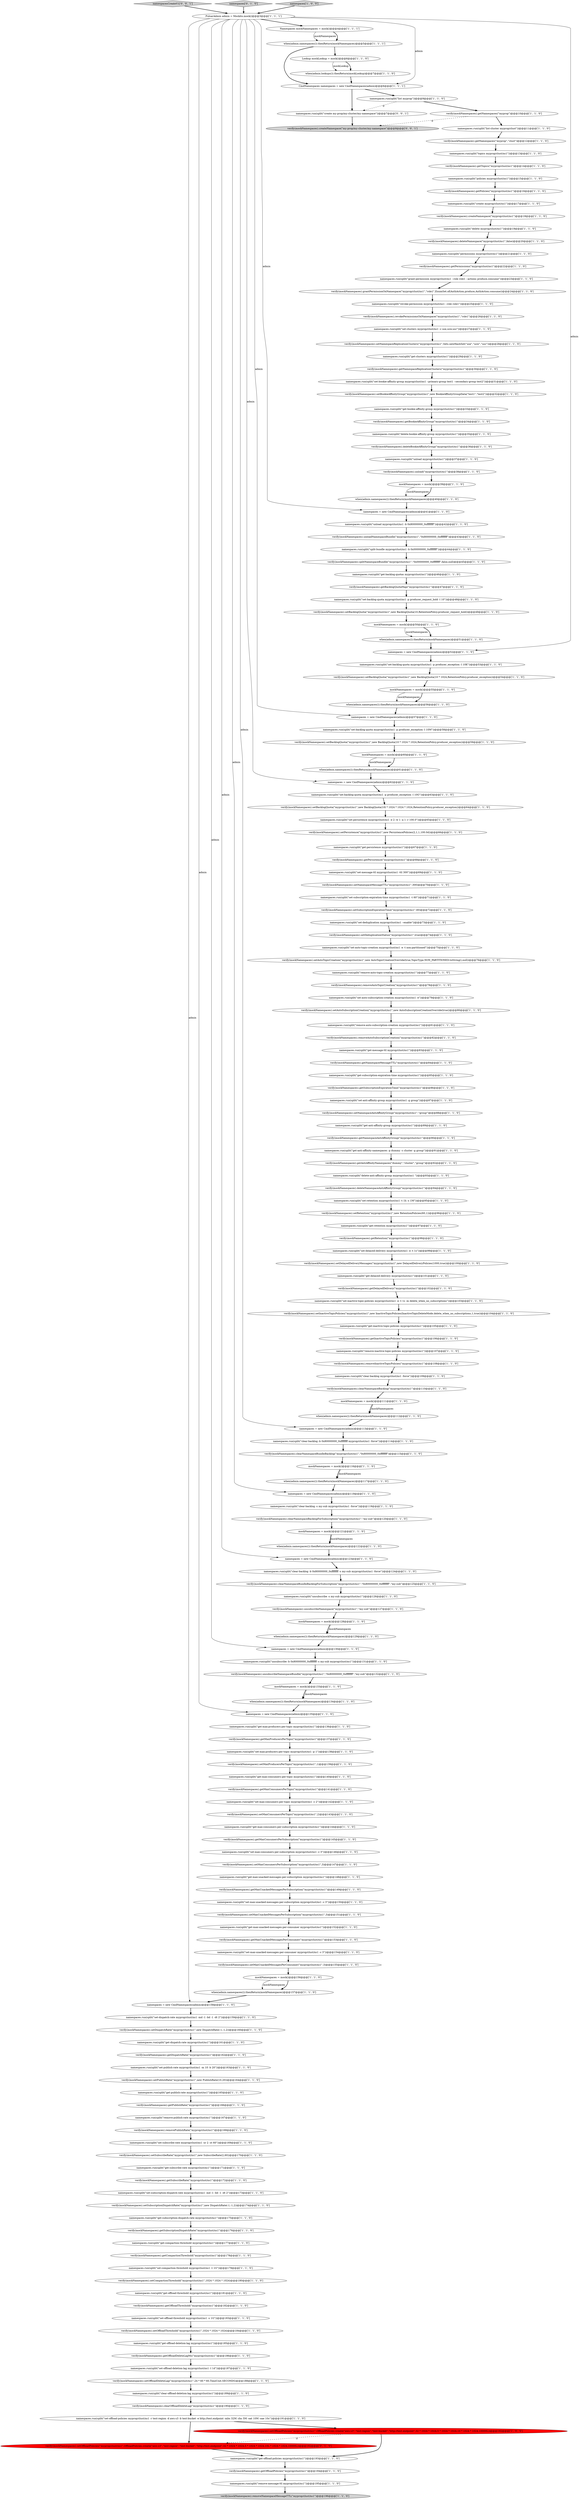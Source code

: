 digraph {
93 [style = filled, label = "verify(mockNamespaces).unsubscribeNamespace(\"myprop/clust/ns1\",\"my-sub\")@@@127@@@['1', '1', '0']", fillcolor = white, shape = ellipse image = "AAA0AAABBB1BBB"];
89 [style = filled, label = "verify(mockNamespaces).clearNamespaceBacklogForSubscription(\"myprop/clust/ns1\",\"my-sub\")@@@120@@@['1', '1', '0']", fillcolor = white, shape = ellipse image = "AAA0AAABBB1BBB"];
177 [style = filled, label = "namespaces.run(split(\"get-dispatch-rate myprop/clust/ns1\"))@@@161@@@['1', '1', '0']", fillcolor = white, shape = ellipse image = "AAA0AAABBB1BBB"];
180 [style = filled, label = "verify(mockNamespaces).setMaxConsumersPerTopic(\"myprop/clust/ns1\",2)@@@143@@@['1', '1', '0']", fillcolor = white, shape = ellipse image = "AAA0AAABBB1BBB"];
78 [style = filled, label = "namespaces.run(split(\"unsubscribe -b 0x80000000_0xffffffff -s my-sub myprop/clust/ns1\"))@@@131@@@['1', '1', '0']", fillcolor = white, shape = ellipse image = "AAA0AAABBB1BBB"];
183 [style = filled, label = "verify(mockNamespaces).clearNamespaceBundleBacklog(\"myprop/clust/ns1\",\"0x80000000_0xffffffff\")@@@115@@@['1', '1', '0']", fillcolor = white, shape = ellipse image = "AAA0AAABBB1BBB"];
66 [style = filled, label = "when(admin.namespaces()).thenReturn(mockNamespaces)@@@5@@@['1', '1', '1']", fillcolor = white, shape = ellipse image = "AAA0AAABBB1BBB"];
189 [style = filled, label = "verify(mockNamespaces).setNamespaceAntiAffinityGroup(\"myprop/clust/ns1\",\"group\")@@@88@@@['1', '1', '0']", fillcolor = white, shape = ellipse image = "AAA0AAABBB1BBB"];
193 [style = filled, label = "namespaces.run(split(\"get-compaction-threshold myprop/clust/ns1\"))@@@177@@@['1', '1', '0']", fillcolor = white, shape = ellipse image = "AAA0AAABBB1BBB"];
95 [style = filled, label = "namespaces.run(split(\"set-persistence myprop/clust/ns1 -e 2 -w 1 -a 1 -r 100.0\"))@@@65@@@['1', '1', '0']", fillcolor = white, shape = ellipse image = "AAA0AAABBB1BBB"];
109 [style = filled, label = "when(admin.namespaces()).thenReturn(mockNamespaces)@@@51@@@['1', '1', '0']", fillcolor = white, shape = ellipse image = "AAA0AAABBB1BBB"];
1 [style = filled, label = "verify(mockNamespaces).getDispatchRate(\"myprop/clust/ns1\")@@@162@@@['1', '1', '0']", fillcolor = white, shape = ellipse image = "AAA0AAABBB1BBB"];
106 [style = filled, label = "namespaces.run(split(\"set-auto-topic-creation myprop/clust/ns1 -e -t non-partitioned\"))@@@75@@@['1', '1', '0']", fillcolor = white, shape = ellipse image = "AAA0AAABBB1BBB"];
138 [style = filled, label = "verify(mockNamespaces).clearNamespaceBacklog(\"myprop/clust/ns1\")@@@110@@@['1', '1', '0']", fillcolor = white, shape = ellipse image = "AAA0AAABBB1BBB"];
154 [style = filled, label = "verify(mockNamespaces).setDispatchRate(\"myprop/clust/ns1\",new DispatchRate(-1,-1,2))@@@160@@@['1', '1', '0']", fillcolor = white, shape = ellipse image = "AAA0AAABBB1BBB"];
39 [style = filled, label = "verify(mockNamespaces).getMaxProducersPerTopic(\"myprop/clust/ns1\")@@@137@@@['1', '1', '0']", fillcolor = white, shape = ellipse image = "AAA0AAABBB1BBB"];
3 [style = filled, label = "verify(mockNamespaces).setNamespaceReplicationClusters(\"myprop/clust/ns1\",Sets.newHashSet(\"use\",\"usw\",\"usc\"))@@@28@@@['1', '1', '0']", fillcolor = white, shape = ellipse image = "AAA0AAABBB1BBB"];
126 [style = filled, label = "verify(mockNamespaces).setMaxUnackedMessagesPerSubscription(\"myprop/clust/ns1\",3)@@@151@@@['1', '1', '0']", fillcolor = white, shape = ellipse image = "AAA0AAABBB1BBB"];
30 [style = filled, label = "namespaces.run(split(\"get-max-consumers-per-subscription myprop/clust/ns1\"))@@@144@@@['1', '1', '0']", fillcolor = white, shape = ellipse image = "AAA0AAABBB1BBB"];
113 [style = filled, label = "PulsarAdmin admin = Mockito.mock()@@@3@@@['1', '1', '1']", fillcolor = white, shape = ellipse image = "AAA0AAABBB1BBB"];
152 [style = filled, label = "when(admin.namespaces()).thenReturn(mockNamespaces)@@@122@@@['1', '1', '0']", fillcolor = white, shape = ellipse image = "AAA0AAABBB1BBB"];
171 [style = filled, label = "verify(mockNamespaces).getAntiAffinityNamespaces(\"dummy\",\"cluster\",\"group\")@@@92@@@['1', '1', '0']", fillcolor = white, shape = ellipse image = "AAA0AAABBB1BBB"];
159 [style = filled, label = "verify(mockNamespaces).setMaxProducersPerTopic(\"myprop/clust/ns1\",1)@@@139@@@['1', '1', '0']", fillcolor = white, shape = ellipse image = "AAA0AAABBB1BBB"];
181 [style = filled, label = "when(admin.namespaces()).thenReturn(mockNamespaces)@@@134@@@['1', '1', '0']", fillcolor = white, shape = ellipse image = "AAA0AAABBB1BBB"];
45 [style = filled, label = "verify(mockNamespaces).unload(\"myprop/clust/ns1\")@@@38@@@['1', '1', '0']", fillcolor = white, shape = ellipse image = "AAA0AAABBB1BBB"];
71 [style = filled, label = "namespaces = new CmdNamespaces(admin)@@@118@@@['1', '1', '0']", fillcolor = white, shape = ellipse image = "AAA0AAABBB1BBB"];
98 [style = filled, label = "namespaces.run(split(\"clear-backlog myprop/clust/ns1 -force\"))@@@109@@@['1', '1', '0']", fillcolor = white, shape = ellipse image = "AAA0AAABBB1BBB"];
50 [style = filled, label = "namespaces.run(split(\"remove-publish-rate myprop/clust/ns1\"))@@@167@@@['1', '1', '0']", fillcolor = white, shape = ellipse image = "AAA0AAABBB1BBB"];
76 [style = filled, label = "verify(mockNamespaces).getNamespaces(\"myprop\")@@@10@@@['1', '1', '0']", fillcolor = white, shape = ellipse image = "AAA0AAABBB1BBB"];
19 [style = filled, label = "namespaces.run(split(\"set-retention myprop/clust/ns1 -t 1h -s 1M\"))@@@95@@@['1', '1', '0']", fillcolor = white, shape = ellipse image = "AAA0AAABBB1BBB"];
112 [style = filled, label = "namespaces.run(split(\"remove-auto-topic-creation myprop/clust/ns1\"))@@@77@@@['1', '1', '0']", fillcolor = white, shape = ellipse image = "AAA0AAABBB1BBB"];
178 [style = filled, label = "verify(mockNamespaces).getInactiveTopicPolicies(\"myprop/clust/ns1\")@@@106@@@['1', '1', '0']", fillcolor = white, shape = ellipse image = "AAA0AAABBB1BBB"];
116 [style = filled, label = "verify(mockNamespaces).setSubscribeRate(\"myprop/clust/ns1\",new SubscribeRate(2,60))@@@170@@@['1', '1', '0']", fillcolor = white, shape = ellipse image = "AAA0AAABBB1BBB"];
188 [style = filled, label = "namespaces.run(split(\"get-max-consumers-per-topic myprop/clust/ns1\"))@@@140@@@['1', '1', '0']", fillcolor = white, shape = ellipse image = "AAA0AAABBB1BBB"];
107 [style = filled, label = "namespaces = new CmdNamespaces(admin)@@@113@@@['1', '1', '0']", fillcolor = white, shape = ellipse image = "AAA0AAABBB1BBB"];
199 [style = filled, label = "namespaces.run(split(\"create my-prop/my-cluster/my-namespace\"))@@@7@@@['0', '0', '1']", fillcolor = white, shape = ellipse image = "AAA0AAABBB3BBB"];
91 [style = filled, label = "namespaces.run(split(\"get-message-ttl myprop/clust/ns1\"))@@@83@@@['1', '1', '0']", fillcolor = white, shape = ellipse image = "AAA0AAABBB1BBB"];
43 [style = filled, label = "verify(mockNamespaces).getBookieAffinityGroup(\"myprop/clust/ns1\")@@@34@@@['1', '1', '0']", fillcolor = white, shape = ellipse image = "AAA0AAABBB1BBB"];
35 [style = filled, label = "namespaces.run(split(\"set-max-consumers-per-subscription myprop/clust/ns1 -c 3\"))@@@146@@@['1', '1', '0']", fillcolor = white, shape = ellipse image = "AAA0AAABBB1BBB"];
85 [style = filled, label = "namespaces.run(split(\"delete myprop/clust/ns1\"))@@@19@@@['1', '1', '0']", fillcolor = white, shape = ellipse image = "AAA0AAABBB1BBB"];
0 [style = filled, label = "verify(mockNamespaces).getTopics(\"myprop/clust/ns1\")@@@14@@@['1', '1', '0']", fillcolor = white, shape = ellipse image = "AAA0AAABBB1BBB"];
172 [style = filled, label = "verify(mockNamespaces).setMaxConsumersPerSubscription(\"myprop/clust/ns1\",3)@@@147@@@['1', '1', '0']", fillcolor = white, shape = ellipse image = "AAA0AAABBB1BBB"];
75 [style = filled, label = "verify(mockNamespaces).getSubscribeRate(\"myprop/clust/ns1\")@@@172@@@['1', '1', '0']", fillcolor = white, shape = ellipse image = "AAA0AAABBB1BBB"];
40 [style = filled, label = "mockNamespaces = mock()@@@156@@@['1', '1', '0']", fillcolor = white, shape = ellipse image = "AAA0AAABBB1BBB"];
53 [style = filled, label = "verify(mockNamespaces).setAutoSubscriptionCreation(\"myprop/clust/ns1\",new AutoSubscriptionCreationOverride(true))@@@80@@@['1', '1', '0']", fillcolor = white, shape = ellipse image = "AAA0AAABBB1BBB"];
4 [style = filled, label = "namespaces.run(split(\"get-clusters myprop/clust/ns1\"))@@@29@@@['1', '1', '0']", fillcolor = white, shape = ellipse image = "AAA0AAABBB1BBB"];
119 [style = filled, label = "namespaces.run(split(\"policies myprop/clust/ns1\"))@@@15@@@['1', '1', '0']", fillcolor = white, shape = ellipse image = "AAA0AAABBB1BBB"];
28 [style = filled, label = "namespaces.run(split(\"clear-offload-deletion-lag myprop/clust/ns1\"))@@@189@@@['1', '1', '0']", fillcolor = white, shape = ellipse image = "AAA0AAABBB1BBB"];
157 [style = filled, label = "verify(mockNamespaces).splitNamespaceBundle(\"myprop/clust/ns1\",\"0x00000000_0xffffffff\",false,null)@@@45@@@['1', '1', '0']", fillcolor = white, shape = ellipse image = "AAA0AAABBB1BBB"];
87 [style = filled, label = "verify(mockNamespaces).getPublishRate(\"myprop/clust/ns1\")@@@166@@@['1', '1', '0']", fillcolor = white, shape = ellipse image = "AAA0AAABBB1BBB"];
195 [style = filled, label = "verify(mockNamespaces).setOffloadPolicies(\"myprop/clust/ns1\",OffloadPolicies.create(\"aws-s3\",\"test-region\",\"test-bucket\",\"http://test.endpoint\",32 * 1024 * 1024,5 * 1024 * 1024,10L * 1024 * 1024,10000L))@@@192@@@['0', '1', '0']", fillcolor = red, shape = ellipse image = "AAA1AAABBB2BBB"];
148 [style = filled, label = "verify(mockNamespaces).getMaxUnackedMessagesPerConsumer(\"myprop/clust/ns1\")@@@153@@@['1', '1', '0']", fillcolor = white, shape = ellipse image = "AAA0AAABBB1BBB"];
130 [style = filled, label = "namespaces.run(split(\"get-subscribe-rate myprop/clust/ns1\"))@@@171@@@['1', '1', '0']", fillcolor = white, shape = ellipse image = "AAA0AAABBB1BBB"];
80 [style = filled, label = "namespaces.run(split(\"permissions myprop/clust/ns1\"))@@@21@@@['1', '1', '0']", fillcolor = white, shape = ellipse image = "AAA0AAABBB1BBB"];
122 [style = filled, label = "namespaces.run(split(\"get-inactive-topic-policies myprop/clust/ns1\"))@@@105@@@['1', '1', '0']", fillcolor = white, shape = ellipse image = "AAA0AAABBB1BBB"];
125 [style = filled, label = "verify(mockNamespaces).createNamespace(\"myprop/clust/ns1\")@@@18@@@['1', '1', '0']", fillcolor = white, shape = ellipse image = "AAA0AAABBB1BBB"];
31 [style = filled, label = "namespaces.run(split(\"set-offload-threshold myprop/clust/ns1 -s 1G\"))@@@183@@@['1', '1', '0']", fillcolor = white, shape = ellipse image = "AAA0AAABBB1BBB"];
197 [style = filled, label = "namespacesCreateV1['0', '0', '1']", fillcolor = lightgray, shape = diamond image = "AAA0AAABBB3BBB"];
94 [style = filled, label = "namespaces.run(split(\"set-clusters myprop/clust/ns1 -c use,usw,usc\"))@@@27@@@['1', '1', '0']", fillcolor = white, shape = ellipse image = "AAA0AAABBB1BBB"];
196 [style = filled, label = "namespaces['0', '1', '0']", fillcolor = lightgray, shape = diamond image = "AAA0AAABBB2BBB"];
161 [style = filled, label = "verify(mockNamespaces).getNamespaceMessageTTL(\"myprop/clust/ns1\")@@@84@@@['1', '1', '0']", fillcolor = white, shape = ellipse image = "AAA0AAABBB1BBB"];
142 [style = filled, label = "namespaces.run(split(\"set-message-ttl myprop/clust/ns1 -ttl 300\"))@@@69@@@['1', '1', '0']", fillcolor = white, shape = ellipse image = "AAA0AAABBB1BBB"];
191 [style = filled, label = "verify(mockNamespaces).unloadNamespaceBundle(\"myprop/clust/ns1\",\"0x80000000_0xffffffff\")@@@43@@@['1', '1', '0']", fillcolor = white, shape = ellipse image = "AAA0AAABBB1BBB"];
62 [style = filled, label = "namespaces.run(split(\"set-deduplication myprop/clust/ns1 --enable\"))@@@73@@@['1', '1', '0']", fillcolor = white, shape = ellipse image = "AAA0AAABBB1BBB"];
70 [style = filled, label = "verify(mockNamespaces).setBacklogQuota(\"myprop/clust/ns1\",new BacklogQuota(10l * 1024 * 1024 * 1024,RetentionPolicy.producer_exception))@@@64@@@['1', '1', '0']", fillcolor = white, shape = ellipse image = "AAA0AAABBB1BBB"];
20 [style = filled, label = "namespaces.run(split(\"set-offload-policies myprop/clust/ns1 -r test-region -d aws-s3 -b test-bucket -e http://test.endpoint -mbs 32M -rbs 5M -oat 10M -oae 10s\"))@@@191@@@['1', '1', '0']", fillcolor = white, shape = ellipse image = "AAA0AAABBB1BBB"];
63 [style = filled, label = "namespaces.run(split(\"get-max-unacked-messages-per-consumer myprop/clust/ns1\"))@@@152@@@['1', '1', '0']", fillcolor = white, shape = ellipse image = "AAA0AAABBB1BBB"];
146 [style = filled, label = "namespaces.run(split(\"remove-inactive-topic-policies myprop/clust/ns1\"))@@@107@@@['1', '1', '0']", fillcolor = white, shape = ellipse image = "AAA0AAABBB1BBB"];
155 [style = filled, label = "verify(mockNamespaces).setNamespaceMessageTTL(\"myprop/clust/ns1\",300)@@@70@@@['1', '1', '0']", fillcolor = white, shape = ellipse image = "AAA0AAABBB1BBB"];
164 [style = filled, label = "verify(mockNamespaces).setCompactionThreshold(\"myprop/clust/ns1\",1024 * 1024 * 1024)@@@180@@@['1', '1', '0']", fillcolor = white, shape = ellipse image = "AAA0AAABBB1BBB"];
32 [style = filled, label = "namespaces.run(split(\"set-anti-affinity-group myprop/clust/ns1 -g group\"))@@@87@@@['1', '1', '0']", fillcolor = white, shape = ellipse image = "AAA0AAABBB1BBB"];
121 [style = filled, label = "namespaces.run(split(\"grant-permission myprop/clust/ns1 --role role1 --actions produce,consume\"))@@@23@@@['1', '1', '0']", fillcolor = white, shape = ellipse image = "AAA0AAABBB1BBB"];
74 [style = filled, label = "namespaces.run(split(\"get-backlog-quotas myprop/clust/ns1\"))@@@46@@@['1', '1', '0']", fillcolor = white, shape = ellipse image = "AAA0AAABBB1BBB"];
103 [style = filled, label = "namespaces.run(split(\"set-subscription-dispatch-rate myprop/clust/ns1 -md -1 -bd -1 -dt 2\"))@@@173@@@['1', '1', '0']", fillcolor = white, shape = ellipse image = "AAA0AAABBB1BBB"];
33 [style = filled, label = "namespaces = new CmdNamespaces(admin)@@@41@@@['1', '1', '0']", fillcolor = white, shape = ellipse image = "AAA0AAABBB1BBB"];
141 [style = filled, label = "namespaces.run(split(\"split-bundle myprop/clust/ns1 -b 0x00000000_0xffffffff\"))@@@44@@@['1', '1', '0']", fillcolor = white, shape = ellipse image = "AAA0AAABBB1BBB"];
120 [style = filled, label = "namespaces.run(split(\"set-backlog-quota myprop/clust/ns1 -p producer_request_hold -l 10\"))@@@48@@@['1', '1', '0']", fillcolor = white, shape = ellipse image = "AAA0AAABBB1BBB"];
175 [style = filled, label = "when(admin.namespaces()).thenReturn(mockNamespaces)@@@61@@@['1', '1', '0']", fillcolor = white, shape = ellipse image = "AAA0AAABBB1BBB"];
73 [style = filled, label = "namespaces.run(split(\"set-publish-rate myprop/clust/ns1 -m 10 -b 20\"))@@@163@@@['1', '1', '0']", fillcolor = white, shape = ellipse image = "AAA0AAABBB1BBB"];
6 [style = filled, label = "verify(mockNamespaces).setAutoTopicCreation(\"myprop/clust/ns1\",new AutoTopicCreationOverride(true,TopicType.NON_PARTITIONED.toString(),null))@@@76@@@['1', '1', '0']", fillcolor = white, shape = ellipse image = "AAA0AAABBB1BBB"];
13 [style = filled, label = "namespaces.run(split(\"remove-auto-subscription-creation myprop/clust/ns1\"))@@@81@@@['1', '1', '0']", fillcolor = white, shape = ellipse image = "AAA0AAABBB1BBB"];
22 [style = filled, label = "namespaces.run(split(\"unload myprop/clust/ns1\"))@@@37@@@['1', '1', '0']", fillcolor = white, shape = ellipse image = "AAA0AAABBB1BBB"];
100 [style = filled, label = "namespaces.run(split(\"get-offload-policies myprop/clust/ns1\"))@@@193@@@['1', '1', '0']", fillcolor = white, shape = ellipse image = "AAA0AAABBB1BBB"];
190 [style = filled, label = "namespaces = new CmdNamespaces(admin)@@@57@@@['1', '1', '0']", fillcolor = white, shape = ellipse image = "AAA0AAABBB1BBB"];
72 [style = filled, label = "mockNamespaces = mock()@@@55@@@['1', '1', '0']", fillcolor = white, shape = ellipse image = "AAA0AAABBB1BBB"];
104 [style = filled, label = "namespaces.run(split(\"set-compaction-threshold myprop/clust/ns1 -t 1G\"))@@@179@@@['1', '1', '0']", fillcolor = white, shape = ellipse image = "AAA0AAABBB1BBB"];
36 [style = filled, label = "namespaces.run(split(\"list myprop\"))@@@9@@@['1', '1', '0']", fillcolor = white, shape = ellipse image = "AAA0AAABBB1BBB"];
127 [style = filled, label = "namespaces.run(split(\"set-inactive-topic-policies myprop/clust/ns1 -e -t 1s -m delete_when_no_subscriptions\"))@@@103@@@['1', '1', '0']", fillcolor = white, shape = ellipse image = "AAA0AAABBB1BBB"];
57 [style = filled, label = "namespaces = new CmdNamespaces(admin)@@@52@@@['1', '1', '0']", fillcolor = white, shape = ellipse image = "AAA0AAABBB1BBB"];
111 [style = filled, label = "verify(mockNamespaces).deleteNamespaceAntiAffinityGroup(\"myprop/clust/ns1\")@@@94@@@['1', '1', '0']", fillcolor = white, shape = ellipse image = "AAA0AAABBB1BBB"];
162 [style = filled, label = "verify(mockNamespaces).unsubscribeNamespaceBundle(\"myprop/clust/ns1\",\"0x80000000_0xffffffff\",\"my-sub\")@@@132@@@['1', '1', '0']", fillcolor = white, shape = ellipse image = "AAA0AAABBB1BBB"];
167 [style = filled, label = "namespaces.run(split(\"set-max-consumers-per-topic myprop/clust/ns1 -c 2\"))@@@142@@@['1', '1', '0']", fillcolor = white, shape = ellipse image = "AAA0AAABBB1BBB"];
134 [style = filled, label = "verify(mockNamespaces).getMaxConsumersPerTopic(\"myprop/clust/ns1\")@@@141@@@['1', '1', '0']", fillcolor = white, shape = ellipse image = "AAA0AAABBB1BBB"];
131 [style = filled, label = "verify(mockNamespaces).grantPermissionOnNamespace(\"myprop/clust/ns1\",\"role1\",EnumSet.of(AuthAction.produce,AuthAction.consume))@@@24@@@['1', '1', '0']", fillcolor = white, shape = ellipse image = "AAA0AAABBB1BBB"];
114 [style = filled, label = "verify(mockNamespaces).getPolicies(\"myprop/clust/ns1\")@@@16@@@['1', '1', '0']", fillcolor = white, shape = ellipse image = "AAA0AAABBB1BBB"];
51 [style = filled, label = "when(admin.lookups()).thenReturn(mockLookup)@@@7@@@['1', '1', '0']", fillcolor = white, shape = ellipse image = "AAA0AAABBB1BBB"];
46 [style = filled, label = "mockNamespaces = mock()@@@121@@@['1', '1', '0']", fillcolor = white, shape = ellipse image = "AAA0AAABBB1BBB"];
110 [style = filled, label = "namespaces.run(split(\"get-offload-deletion-lag myprop/clust/ns1\"))@@@185@@@['1', '1', '0']", fillcolor = white, shape = ellipse image = "AAA0AAABBB1BBB"];
136 [style = filled, label = "verify(mockNamespaces).removeAutoSubscriptionCreation(\"myprop/clust/ns1\")@@@82@@@['1', '1', '0']", fillcolor = white, shape = ellipse image = "AAA0AAABBB1BBB"];
7 [style = filled, label = "namespaces.run(split(\"clear-backlog -s my-sub myprop/clust/ns1 -force\"))@@@119@@@['1', '1', '0']", fillcolor = white, shape = ellipse image = "AAA0AAABBB1BBB"];
88 [style = filled, label = "when(admin.namespaces()).thenReturn(mockNamespaces)@@@56@@@['1', '1', '0']", fillcolor = white, shape = ellipse image = "AAA0AAABBB1BBB"];
77 [style = filled, label = "namespaces.run(split(\"unsubscribe -s my-sub myprop/clust/ns1\"))@@@126@@@['1', '1', '0']", fillcolor = white, shape = ellipse image = "AAA0AAABBB1BBB"];
115 [style = filled, label = "namespaces.run(split(\"set-offload-deletion-lag myprop/clust/ns1 -l 1d\"))@@@187@@@['1', '1', '0']", fillcolor = white, shape = ellipse image = "AAA0AAABBB1BBB"];
168 [style = filled, label = "verify(mockNamespaces).getNamespaces(\"myprop\",\"clust\")@@@12@@@['1', '1', '0']", fillcolor = white, shape = ellipse image = "AAA0AAABBB1BBB"];
84 [style = filled, label = "namespaces.run(split(\"set-max-unacked-messages-per-subscription myprop/clust/ns1 -c 3\"))@@@150@@@['1', '1', '0']", fillcolor = white, shape = ellipse image = "AAA0AAABBB1BBB"];
176 [style = filled, label = "verify(mockNamespaces).getNamespaceReplicationClusters(\"myprop/clust/ns1\")@@@30@@@['1', '1', '0']", fillcolor = white, shape = ellipse image = "AAA0AAABBB1BBB"];
27 [style = filled, label = "verify(mockNamespaces).setPersistence(\"myprop/clust/ns1\",new PersistencePolicies(2,1,1,100.0d))@@@66@@@['1', '1', '0']", fillcolor = white, shape = ellipse image = "AAA0AAABBB1BBB"];
14 [style = filled, label = "verify(mockNamespaces).getSubscriptionDispatchRate(\"myprop/clust/ns1\")@@@176@@@['1', '1', '0']", fillcolor = white, shape = ellipse image = "AAA0AAABBB1BBB"];
26 [style = filled, label = "namespaces.run(split(\"get-offload-threshold myprop/clust/ns1\"))@@@181@@@['1', '1', '0']", fillcolor = white, shape = ellipse image = "AAA0AAABBB1BBB"];
18 [style = filled, label = "verify(mockNamespaces).getCompactionThreshold(\"myprop/clust/ns1\")@@@178@@@['1', '1', '0']", fillcolor = white, shape = ellipse image = "AAA0AAABBB1BBB"];
182 [style = filled, label = "namespaces.run(split(\"clear-backlog -b 0x80000000_0xffffffff -s my-sub myprop/clust/ns1 -force\"))@@@124@@@['1', '1', '0']", fillcolor = white, shape = ellipse image = "AAA0AAABBB1BBB"];
133 [style = filled, label = "verify(mockNamespaces).getDelayedDelivery(\"myprop/clust/ns1\")@@@102@@@['1', '1', '0']", fillcolor = white, shape = ellipse image = "AAA0AAABBB1BBB"];
79 [style = filled, label = "verify(mockNamespaces).revokePermissionsOnNamespace(\"myprop/clust/ns1\",\"role1\")@@@26@@@['1', '1', '0']", fillcolor = white, shape = ellipse image = "AAA0AAABBB1BBB"];
42 [style = filled, label = "verify(mockNamespaces).getOffloadThreshold(\"myprop/clust/ns1\")@@@182@@@['1', '1', '0']", fillcolor = white, shape = ellipse image = "AAA0AAABBB1BBB"];
47 [style = filled, label = "verify(mockNamespaces).getMaxUnackedMessagesPerSubscription(\"myprop/clust/ns1\")@@@149@@@['1', '1', '0']", fillcolor = white, shape = ellipse image = "AAA0AAABBB1BBB"];
165 [style = filled, label = "mockNamespaces = mock()@@@116@@@['1', '1', '0']", fillcolor = white, shape = ellipse image = "AAA0AAABBB1BBB"];
129 [style = filled, label = "verify(mockNamespaces).setMaxUnackedMessagesPerConsumer(\"myprop/clust/ns1\",3)@@@155@@@['1', '1', '0']", fillcolor = white, shape = ellipse image = "AAA0AAABBB1BBB"];
153 [style = filled, label = "when(admin.namespaces()).thenReturn(mockNamespaces)@@@112@@@['1', '1', '0']", fillcolor = white, shape = ellipse image = "AAA0AAABBB1BBB"];
147 [style = filled, label = "verify(mockNamespaces).setBacklogQuota(\"myprop/clust/ns1\",new BacklogQuota(10 * 1024,RetentionPolicy.producer_exception))@@@54@@@['1', '1', '0']", fillcolor = white, shape = ellipse image = "AAA0AAABBB1BBB"];
9 [style = filled, label = "when(admin.namespaces()).thenReturn(mockNamespaces)@@@157@@@['1', '1', '0']", fillcolor = white, shape = ellipse image = "AAA0AAABBB1BBB"];
55 [style = filled, label = "namespaces.run(split(\"get-anti-affinity-group myprop/clust/ns1\"))@@@89@@@['1', '1', '0']", fillcolor = white, shape = ellipse image = "AAA0AAABBB1BBB"];
67 [style = filled, label = "namespaces.run(split(\"get-max-producers-per-topic myprop/clust/ns1\"))@@@136@@@['1', '1', '0']", fillcolor = white, shape = ellipse image = "AAA0AAABBB1BBB"];
124 [style = filled, label = "verify(mockNamespaces).setDeduplicationStatus(\"myprop/clust/ns1\",true)@@@74@@@['1', '1', '0']", fillcolor = white, shape = ellipse image = "AAA0AAABBB1BBB"];
145 [style = filled, label = "namespaces.run(split(\"get-subscription-expiration-time myprop/clust/ns1\"))@@@85@@@['1', '1', '0']", fillcolor = white, shape = ellipse image = "AAA0AAABBB1BBB"];
68 [style = filled, label = "namespaces.run(split(\"get-max-unacked-messages-per-subscription myprop/clust/ns1\"))@@@148@@@['1', '1', '0']", fillcolor = white, shape = ellipse image = "AAA0AAABBB1BBB"];
149 [style = filled, label = "verify(mockNamespaces).clearOffloadDeleteLag(\"myprop/clust/ns1\")@@@190@@@['1', '1', '0']", fillcolor = white, shape = ellipse image = "AAA0AAABBB1BBB"];
81 [style = filled, label = "verify(mockNamespaces).setDelayedDeliveryMessages(\"myprop/clust/ns1\",new DelayedDeliveryPolicies(1000,true))@@@100@@@['1', '1', '0']", fillcolor = white, shape = ellipse image = "AAA0AAABBB1BBB"];
23 [style = filled, label = "namespaces.run(split(\"get-publish-rate myprop/clust/ns1\"))@@@165@@@['1', '1', '0']", fillcolor = white, shape = ellipse image = "AAA0AAABBB1BBB"];
187 [style = filled, label = "verify(mockNamespaces).setOffloadDeleteLag(\"myprop/clust/ns1\",24 * 60 * 60,TimeUnit.SECONDS)@@@188@@@['1', '1', '0']", fillcolor = white, shape = ellipse image = "AAA0AAABBB1BBB"];
137 [style = filled, label = "verify(mockNamespaces).getSubscriptionExpirationTime(\"myprop/clust/ns1\")@@@86@@@['1', '1', '0']", fillcolor = white, shape = ellipse image = "AAA0AAABBB1BBB"];
198 [style = filled, label = "verify(mockNamespaces).createNamespace(\"my-prop/my-cluster/my-namespace\")@@@8@@@['0', '0', '1']", fillcolor = lightgray, shape = ellipse image = "AAA0AAABBB3BBB"];
21 [style = filled, label = "verify(mockNamespaces).getPermissions(\"myprop/clust/ns1\")@@@22@@@['1', '1', '0']", fillcolor = white, shape = ellipse image = "AAA0AAABBB1BBB"];
24 [style = filled, label = "namespaces.run(split(\"get-anti-affinity-namespaces -p dummy -c cluster -g group\"))@@@91@@@['1', '1', '0']", fillcolor = white, shape = ellipse image = "AAA0AAABBB1BBB"];
29 [style = filled, label = "verify(mockNamespaces).getNamespaceAntiAffinityGroup(\"myprop/clust/ns1\")@@@90@@@['1', '1', '0']", fillcolor = white, shape = ellipse image = "AAA0AAABBB1BBB"];
108 [style = filled, label = "namespaces.run(split(\"set-max-unacked-messages-per-consumer myprop/clust/ns1 -c 3\"))@@@154@@@['1', '1', '0']", fillcolor = white, shape = ellipse image = "AAA0AAABBB1BBB"];
2 [style = filled, label = "Lookup mockLookup = mock()@@@6@@@['1', '1', '0']", fillcolor = white, shape = ellipse image = "AAA0AAABBB1BBB"];
170 [style = filled, label = "mockNamespaces = mock()@@@128@@@['1', '1', '0']", fillcolor = white, shape = ellipse image = "AAA0AAABBB1BBB"];
184 [style = filled, label = "verify(mockNamespaces).removeInactiveTopicPolicies(\"myprop/clust/ns1\")@@@108@@@['1', '1', '0']", fillcolor = white, shape = ellipse image = "AAA0AAABBB1BBB"];
166 [style = filled, label = "verify(mockNamespaces).getPersistence(\"myprop/clust/ns1\")@@@68@@@['1', '1', '0']", fillcolor = white, shape = ellipse image = "AAA0AAABBB1BBB"];
92 [style = filled, label = "namespaces.run(split(\"clear-backlog -b 0x80000000_0xffffffff myprop/clust/ns1 -force\"))@@@114@@@['1', '1', '0']", fillcolor = white, shape = ellipse image = "AAA0AAABBB1BBB"];
194 [style = filled, label = "mockNamespaces = mock()@@@60@@@['1', '1', '0']", fillcolor = white, shape = ellipse image = "AAA0AAABBB1BBB"];
150 [style = filled, label = "namespaces.run(split(\"revoke-permission myprop/clust/ns1 --role role1\"))@@@25@@@['1', '1', '0']", fillcolor = white, shape = ellipse image = "AAA0AAABBB1BBB"];
192 [style = filled, label = "namespaces.run(split(\"get-persistence myprop/clust/ns1\"))@@@67@@@['1', '1', '0']", fillcolor = white, shape = ellipse image = "AAA0AAABBB1BBB"];
82 [style = filled, label = "namespaces = new CmdNamespaces(admin)@@@130@@@['1', '1', '0']", fillcolor = white, shape = ellipse image = "AAA0AAABBB1BBB"];
41 [style = filled, label = "verify(mockNamespaces).getBacklogQuotaMap(\"myprop/clust/ns1\")@@@47@@@['1', '1', '0']", fillcolor = white, shape = ellipse image = "AAA0AAABBB1BBB"];
64 [style = filled, label = "verify(mockNamespaces).removeAutoTopicCreation(\"myprop/clust/ns1\")@@@78@@@['1', '1', '0']", fillcolor = white, shape = ellipse image = "AAA0AAABBB1BBB"];
118 [style = filled, label = "verify(mockNamespaces).getOffloadPolicies(\"myprop/clust/ns1\")@@@194@@@['1', '1', '0']", fillcolor = white, shape = ellipse image = "AAA0AAABBB1BBB"];
34 [style = filled, label = "when(admin.namespaces()).thenReturn(mockNamespaces)@@@40@@@['1', '1', '0']", fillcolor = white, shape = ellipse image = "AAA0AAABBB1BBB"];
117 [style = filled, label = "namespaces.run(split(\"set-subscription-expiration-time myprop/clust/ns1 -t 60\"))@@@71@@@['1', '1', '0']", fillcolor = white, shape = ellipse image = "AAA0AAABBB1BBB"];
169 [style = filled, label = "verify(mockNamespaces).setSubscriptionDispatchRate(\"myprop/clust/ns1\",new DispatchRate(-1,-1,2))@@@174@@@['1', '1', '0']", fillcolor = white, shape = ellipse image = "AAA0AAABBB1BBB"];
158 [style = filled, label = "mockNamespaces = mock()@@@133@@@['1', '1', '0']", fillcolor = white, shape = ellipse image = "AAA0AAABBB1BBB"];
56 [style = filled, label = "verify(mockNamespaces).deleteBookieAffinityGroup(\"myprop/clust/ns1\")@@@36@@@['1', '1', '0']", fillcolor = white, shape = ellipse image = "AAA0AAABBB1BBB"];
179 [style = filled, label = "verify(mockNamespaces).removeNamespaceMessageTTL(\"myprop/clust/ns1\")@@@196@@@['1', '1', '0']", fillcolor = lightgray, shape = ellipse image = "AAA0AAABBB1BBB"];
123 [style = filled, label = "namespaces['1', '0', '0']", fillcolor = lightgray, shape = diamond image = "AAA0AAABBB1BBB"];
10 [style = filled, label = "namespaces.run(split(\"remove-message-ttl myprop/clust/ns1\"))@@@195@@@['1', '1', '0']", fillcolor = white, shape = ellipse image = "AAA0AAABBB1BBB"];
58 [style = filled, label = "namespaces = new CmdNamespaces(admin)@@@123@@@['1', '1', '0']", fillcolor = white, shape = ellipse image = "AAA0AAABBB1BBB"];
49 [style = filled, label = "namespaces.run(split(\"set-subscribe-rate myprop/clust/ns1 -sr 2 -st 60\"))@@@169@@@['1', '1', '0']", fillcolor = white, shape = ellipse image = "AAA0AAABBB1BBB"];
52 [style = filled, label = "verify(mockNamespaces).setRetention(\"myprop/clust/ns1\",new RetentionPolicies(60,1))@@@96@@@['1', '1', '0']", fillcolor = white, shape = ellipse image = "AAA0AAABBB1BBB"];
61 [style = filled, label = "when(admin.namespaces()).thenReturn(mockNamespaces)@@@129@@@['1', '1', '0']", fillcolor = white, shape = ellipse image = "AAA0AAABBB1BBB"];
128 [style = filled, label = "when(admin.namespaces()).thenReturn(mockNamespaces)@@@117@@@['1', '1', '0']", fillcolor = white, shape = ellipse image = "AAA0AAABBB1BBB"];
8 [style = filled, label = "verify(mockNamespaces).getMaxConsumersPerSubscription(\"myprop/clust/ns1\")@@@145@@@['1', '1', '0']", fillcolor = white, shape = ellipse image = "AAA0AAABBB1BBB"];
15 [style = filled, label = "namespaces.run(split(\"delete-anti-affinity-group myprop/clust/ns1 \"))@@@93@@@['1', '1', '0']", fillcolor = white, shape = ellipse image = "AAA0AAABBB1BBB"];
69 [style = filled, label = "verify(mockNamespaces).removePublishRate(\"myprop/clust/ns1\")@@@168@@@['1', '1', '0']", fillcolor = white, shape = ellipse image = "AAA0AAABBB1BBB"];
17 [style = filled, label = "verify(mockNamespaces).setBacklogQuota(\"myprop/clust/ns1\",new BacklogQuota(10,RetentionPolicy.producer_request_hold))@@@49@@@['1', '1', '0']", fillcolor = white, shape = ellipse image = "AAA0AAABBB1BBB"];
96 [style = filled, label = "CmdNamespaces namespaces = new CmdNamespaces(admin)@@@6@@@['1', '1', '1']", fillcolor = white, shape = ellipse image = "AAA0AAABBB1BBB"];
102 [style = filled, label = "namespaces.run(split(\"get-retention myprop/clust/ns1\"))@@@97@@@['1', '1', '0']", fillcolor = white, shape = ellipse image = "AAA0AAABBB1BBB"];
16 [style = filled, label = "namespaces.run(split(\"topics myprop/clust/ns1\"))@@@13@@@['1', '1', '0']", fillcolor = white, shape = ellipse image = "AAA0AAABBB1BBB"];
144 [style = filled, label = "namespaces.run(split(\"get-delayed-delivery myprop/clust/ns1\"))@@@101@@@['1', '1', '0']", fillcolor = white, shape = ellipse image = "AAA0AAABBB1BBB"];
132 [style = filled, label = "namespaces = new CmdNamespaces(admin)@@@158@@@['1', '1', '0']", fillcolor = white, shape = ellipse image = "AAA0AAABBB1BBB"];
174 [style = filled, label = "namespaces.run(split(\"set-delayed-delivery myprop/clust/ns1 -e -t 1s\"))@@@99@@@['1', '1', '0']", fillcolor = white, shape = ellipse image = "AAA0AAABBB1BBB"];
86 [style = filled, label = "Namespaces mockNamespaces = mock()@@@4@@@['1', '1', '1']", fillcolor = white, shape = ellipse image = "AAA0AAABBB1BBB"];
90 [style = filled, label = "namespaces.run(split(\"list-cluster myprop/clust\"))@@@11@@@['1', '1', '0']", fillcolor = white, shape = ellipse image = "AAA0AAABBB1BBB"];
25 [style = filled, label = "verify(mockNamespaces).getRetention(\"myprop/clust/ns1\")@@@98@@@['1', '1', '0']", fillcolor = white, shape = ellipse image = "AAA0AAABBB1BBB"];
60 [style = filled, label = "verify(mockNamespaces).setOffloadThreshold(\"myprop/clust/ns1\",1024 * 1024 * 1024)@@@184@@@['1', '1', '0']", fillcolor = white, shape = ellipse image = "AAA0AAABBB1BBB"];
105 [style = filled, label = "verify(mockNamespaces).setOffloadPolicies(\"myprop/clust/ns1\",OffloadPolicies.create(\"aws-s3\",\"test-region\",\"test-bucket\",\"http://test.endpoint\",32 * 1024 * 1024,5 * 1024 * 1024,10 * 1024 * 1024,10000L))@@@192@@@['1', '0', '0']", fillcolor = red, shape = ellipse image = "AAA1AAABBB1BBB"];
12 [style = filled, label = "verify(mockNamespaces).setPublishRate(\"myprop/clust/ns1\",new PublishRate(10,20))@@@164@@@['1', '1', '0']", fillcolor = white, shape = ellipse image = "AAA0AAABBB1BBB"];
48 [style = filled, label = "verify(mockNamespaces).setBookieAffinityGroup(\"myprop/clust/ns1\",new BookieAffinityGroupData(\"test1\",\"test2\"))@@@32@@@['1', '1', '0']", fillcolor = white, shape = ellipse image = "AAA0AAABBB1BBB"];
186 [style = filled, label = "verify(mockNamespaces).getOffloadDeleteLagMs(\"myprop/clust/ns1\")@@@186@@@['1', '1', '0']", fillcolor = white, shape = ellipse image = "AAA0AAABBB1BBB"];
156 [style = filled, label = "namespaces.run(split(\"create myprop/clust/ns1\"))@@@17@@@['1', '1', '0']", fillcolor = white, shape = ellipse image = "AAA0AAABBB1BBB"];
160 [style = filled, label = "mockNamespaces = mock()@@@111@@@['1', '1', '0']", fillcolor = white, shape = ellipse image = "AAA0AAABBB1BBB"];
44 [style = filled, label = "namespaces.run(split(\"set-backlog-quota myprop/clust/ns1 -p producer_exception -l 10M\"))@@@58@@@['1', '1', '0']", fillcolor = white, shape = ellipse image = "AAA0AAABBB1BBB"];
54 [style = filled, label = "namespaces.run(split(\"unload myprop/clust/ns1 -b 0x80000000_0xffffffff\"))@@@42@@@['1', '1', '0']", fillcolor = white, shape = ellipse image = "AAA0AAABBB1BBB"];
151 [style = filled, label = "verify(mockNamespaces).setInactiveTopicPolicies(\"myprop/clust/ns1\",new InactiveTopicPolicies(InactiveTopicDeleteMode.delete_when_no_subscriptions,1,true))@@@104@@@['1', '1', '0']", fillcolor = white, shape = ellipse image = "AAA0AAABBB1BBB"];
37 [style = filled, label = "verify(mockNamespaces).deleteNamespace(\"myprop/clust/ns1\",false)@@@20@@@['1', '1', '0']", fillcolor = white, shape = ellipse image = "AAA0AAABBB1BBB"];
135 [style = filled, label = "namespaces = new CmdNamespaces(admin)@@@62@@@['1', '1', '0']", fillcolor = white, shape = ellipse image = "AAA0AAABBB1BBB"];
143 [style = filled, label = "mockNamespaces = mock()@@@39@@@['1', '1', '0']", fillcolor = white, shape = ellipse image = "AAA0AAABBB1BBB"];
101 [style = filled, label = "verify(mockNamespaces).setBacklogQuota(\"myprop/clust/ns1\",new BacklogQuota(10 * 1024 * 1024,RetentionPolicy.producer_exception))@@@59@@@['1', '1', '0']", fillcolor = white, shape = ellipse image = "AAA0AAABBB1BBB"];
173 [style = filled, label = "namespaces.run(split(\"get-bookie-affinity-group myprop/clust/ns1\"))@@@33@@@['1', '1', '0']", fillcolor = white, shape = ellipse image = "AAA0AAABBB1BBB"];
83 [style = filled, label = "namespaces = new CmdNamespaces(admin)@@@135@@@['1', '1', '0']", fillcolor = white, shape = ellipse image = "AAA0AAABBB1BBB"];
5 [style = filled, label = "namespaces.run(split(\"delete-bookie-affinity-group myprop/clust/ns1\"))@@@35@@@['1', '1', '0']", fillcolor = white, shape = ellipse image = "AAA0AAABBB1BBB"];
65 [style = filled, label = "verify(mockNamespaces).clearNamespaceBundleBacklogForSubscription(\"myprop/clust/ns1\",\"0x80000000_0xffffffff\",\"my-sub\")@@@125@@@['1', '1', '0']", fillcolor = white, shape = ellipse image = "AAA0AAABBB1BBB"];
11 [style = filled, label = "verify(mockNamespaces).setSubscriptionExpirationTime(\"myprop/clust/ns1\",60)@@@72@@@['1', '1', '0']", fillcolor = white, shape = ellipse image = "AAA0AAABBB1BBB"];
139 [style = filled, label = "namespaces.run(split(\"set-auto-subscription-creation myprop/clust/ns1 -e\"))@@@79@@@['1', '1', '0']", fillcolor = white, shape = ellipse image = "AAA0AAABBB1BBB"];
38 [style = filled, label = "namespaces.run(split(\"set-backlog-quota myprop/clust/ns1 -p producer_exception -l 10K\"))@@@53@@@['1', '1', '0']", fillcolor = white, shape = ellipse image = "AAA0AAABBB1BBB"];
97 [style = filled, label = "namespaces.run(split(\"get-subscription-dispatch-rate myprop/clust/ns1\"))@@@175@@@['1', '1', '0']", fillcolor = white, shape = ellipse image = "AAA0AAABBB1BBB"];
99 [style = filled, label = "namespaces.run(split(\"set-bookie-affinity-group myprop/clust/ns1 --primary-group test1 --secondary-group test2\"))@@@31@@@['1', '1', '0']", fillcolor = white, shape = ellipse image = "AAA0AAABBB1BBB"];
185 [style = filled, label = "namespaces.run(split(\"set-backlog-quota myprop/clust/ns1 -p producer_exception -l 10G\"))@@@63@@@['1', '1', '0']", fillcolor = white, shape = ellipse image = "AAA0AAABBB1BBB"];
59 [style = filled, label = "namespaces.run(split(\"set-max-producers-per-topic myprop/clust/ns1 -p 1\"))@@@138@@@['1', '1', '0']", fillcolor = white, shape = ellipse image = "AAA0AAABBB1BBB"];
140 [style = filled, label = "mockNamespaces = mock()@@@50@@@['1', '1', '0']", fillcolor = white, shape = ellipse image = "AAA0AAABBB1BBB"];
163 [style = filled, label = "namespaces.run(split(\"set-dispatch-rate myprop/clust/ns1 -md -1 -bd -1 -dt 2\"))@@@159@@@['1', '1', '0']", fillcolor = white, shape = ellipse image = "AAA0AAABBB1BBB"];
99->48 [style = bold, label=""];
109->57 [style = bold, label=""];
67->39 [style = bold, label=""];
122->178 [style = bold, label=""];
16->0 [style = bold, label=""];
32->189 [style = bold, label=""];
20->195 [style = bold, label=""];
21->121 [style = bold, label=""];
76->90 [style = bold, label=""];
186->115 [style = bold, label=""];
2->51 [style = bold, label=""];
80->21 [style = bold, label=""];
39->59 [style = bold, label=""];
136->91 [style = bold, label=""];
96->36 [style = bold, label=""];
173->43 [style = bold, label=""];
84->126 [style = bold, label=""];
155->117 [style = bold, label=""];
73->12 [style = bold, label=""];
166->142 [style = bold, label=""];
171->15 [style = bold, label=""];
14->193 [style = bold, label=""];
187->28 [style = bold, label=""];
62->124 [style = bold, label=""];
158->181 [style = bold, label=""];
94->3 [style = bold, label=""];
78->162 [style = bold, label=""];
126->63 [style = bold, label=""];
197->113 [style = bold, label=""];
113->57 [style = solid, label="admin"];
3->4 [style = bold, label=""];
151->122 [style = bold, label=""];
85->37 [style = bold, label=""];
113->83 [style = solid, label="admin"];
134->167 [style = bold, label=""];
108->129 [style = bold, label=""];
113->190 [style = solid, label="admin"];
72->88 [style = solid, label="mockNamespaces"];
48->173 [style = bold, label=""];
2->51 [style = solid, label="mockLookup"];
175->135 [style = bold, label=""];
96->199 [style = bold, label=""];
133->127 [style = bold, label=""];
46->152 [style = bold, label=""];
31->60 [style = bold, label=""];
150->79 [style = bold, label=""];
57->38 [style = bold, label=""];
113->82 [style = solid, label="admin"];
90->168 [style = bold, label=""];
77->93 [style = bold, label=""];
144->133 [style = bold, label=""];
148->108 [style = bold, label=""];
113->107 [style = solid, label="admin"];
190->44 [style = bold, label=""];
30->8 [style = bold, label=""];
89->46 [style = bold, label=""];
116->130 [style = bold, label=""];
162->158 [style = bold, label=""];
169->97 [style = bold, label=""];
91->161 [style = bold, label=""];
105->100 [style = bold, label=""];
167->180 [style = bold, label=""];
170->61 [style = solid, label="mockNamespaces"];
63->148 [style = bold, label=""];
41->120 [style = bold, label=""];
26->42 [style = bold, label=""];
184->98 [style = bold, label=""];
113->86 [style = bold, label=""];
36->199 [style = dashed, label="0"];
74->41 [style = bold, label=""];
50->69 [style = bold, label=""];
55->29 [style = bold, label=""];
58->182 [style = bold, label=""];
88->190 [style = bold, label=""];
112->64 [style = bold, label=""];
113->71 [style = solid, label="admin"];
86->66 [style = bold, label=""];
105->195 [style = dashed, label="0"];
61->82 [style = bold, label=""];
113->96 [style = solid, label="admin"];
156->125 [style = bold, label=""];
51->96 [style = bold, label=""];
34->33 [style = bold, label=""];
137->32 [style = bold, label=""];
60->110 [style = bold, label=""];
158->181 [style = solid, label="mockNamespaces"];
9->132 [style = bold, label=""];
193->18 [style = bold, label=""];
42->31 [style = bold, label=""];
165->128 [style = solid, label="mockNamespaces"];
17->140 [style = bold, label=""];
194->175 [style = bold, label=""];
118->10 [style = bold, label=""];
104->164 [style = bold, label=""];
25->174 [style = bold, label=""];
75->103 [style = bold, label=""];
97->14 [style = bold, label=""];
143->34 [style = solid, label="mockNamespaces"];
71->7 [style = bold, label=""];
66->2 [style = bold, label=""];
47->84 [style = bold, label=""];
189->55 [style = bold, label=""];
147->72 [style = bold, label=""];
161->145 [style = bold, label=""];
23->87 [style = bold, label=""];
64->139 [style = bold, label=""];
106->6 [style = bold, label=""];
101->194 [style = bold, label=""];
163->154 [style = bold, label=""];
121->131 [style = bold, label=""];
140->109 [style = bold, label=""];
83->67 [style = bold, label=""];
11->62 [style = bold, label=""];
164->26 [style = bold, label=""];
172->68 [style = bold, label=""];
138->160 [style = bold, label=""];
70->95 [style = bold, label=""];
142->155 [style = bold, label=""];
131->150 [style = bold, label=""];
146->184 [style = bold, label=""];
152->58 [style = bold, label=""];
183->165 [style = bold, label=""];
159->188 [style = bold, label=""];
79->94 [style = bold, label=""];
153->107 [style = bold, label=""];
49->116 [style = bold, label=""];
139->53 [style = bold, label=""];
22->45 [style = bold, label=""];
174->81 [style = bold, label=""];
128->71 [style = bold, label=""];
110->186 [style = bold, label=""];
20->105 [style = bold, label=""];
113->58 [style = solid, label="admin"];
86->66 [style = solid, label="mockNamespaces"];
46->152 [style = solid, label="mockNamespaces"];
76->198 [style = dashed, label="0"];
140->109 [style = solid, label="mockNamespaces"];
120->17 [style = bold, label=""];
0->119 [style = bold, label=""];
1->73 [style = bold, label=""];
65->77 [style = bold, label=""];
40->9 [style = bold, label=""];
123->113 [style = bold, label=""];
176->99 [style = bold, label=""];
81->144 [style = bold, label=""];
125->85 [style = bold, label=""];
44->101 [style = bold, label=""];
8->35 [style = bold, label=""];
92->183 [style = bold, label=""];
107->92 [style = bold, label=""];
66->96 [style = bold, label=""];
27->192 [style = bold, label=""];
13->136 [style = bold, label=""];
165->128 [style = bold, label=""];
168->16 [style = bold, label=""];
82->78 [style = bold, label=""];
45->143 [style = bold, label=""];
87->50 [style = bold, label=""];
180->30 [style = bold, label=""];
43->5 [style = bold, label=""];
15->111 [style = bold, label=""];
72->88 [style = bold, label=""];
54->191 [style = bold, label=""];
178->146 [style = bold, label=""];
7->89 [style = bold, label=""];
129->40 [style = bold, label=""];
59->159 [style = bold, label=""];
28->149 [style = bold, label=""];
24->171 [style = bold, label=""];
170->61 [style = bold, label=""];
196->113 [style = bold, label=""];
53->13 [style = bold, label=""];
69->49 [style = bold, label=""];
10->179 [style = bold, label=""];
182->65 [style = bold, label=""];
141->157 [style = bold, label=""];
111->19 [style = bold, label=""];
114->156 [style = bold, label=""];
18->104 [style = bold, label=""];
113->132 [style = solid, label="admin"];
124->106 [style = bold, label=""];
135->185 [style = bold, label=""];
119->114 [style = bold, label=""];
102->25 [style = bold, label=""];
37->80 [style = bold, label=""];
5->56 [style = bold, label=""];
185->70 [style = bold, label=""];
192->166 [style = bold, label=""];
188->134 [style = bold, label=""];
113->135 [style = solid, label="admin"];
40->9 [style = solid, label="mockNamespaces"];
117->11 [style = bold, label=""];
145->137 [style = bold, label=""];
191->141 [style = bold, label=""];
143->34 [style = bold, label=""];
157->74 [style = bold, label=""];
4->176 [style = bold, label=""];
95->27 [style = bold, label=""];
177->1 [style = bold, label=""];
194->175 [style = solid, label="mockNamespaces"];
181->83 [style = bold, label=""];
36->76 [style = bold, label=""];
113->33 [style = solid, label="admin"];
100->118 [style = bold, label=""];
38->147 [style = bold, label=""];
160->153 [style = bold, label=""];
199->198 [style = bold, label=""];
6->112 [style = bold, label=""];
130->75 [style = bold, label=""];
149->20 [style = bold, label=""];
93->170 [style = bold, label=""];
160->153 [style = solid, label="mockNamespaces"];
115->187 [style = bold, label=""];
52->102 [style = bold, label=""];
56->22 [style = bold, label=""];
68->47 [style = bold, label=""];
98->138 [style = bold, label=""];
12->23 [style = bold, label=""];
154->177 [style = bold, label=""];
195->100 [style = bold, label=""];
35->172 [style = bold, label=""];
29->24 [style = bold, label=""];
33->54 [style = bold, label=""];
132->163 [style = bold, label=""];
19->52 [style = bold, label=""];
103->169 [style = bold, label=""];
127->151 [style = bold, label=""];
}
